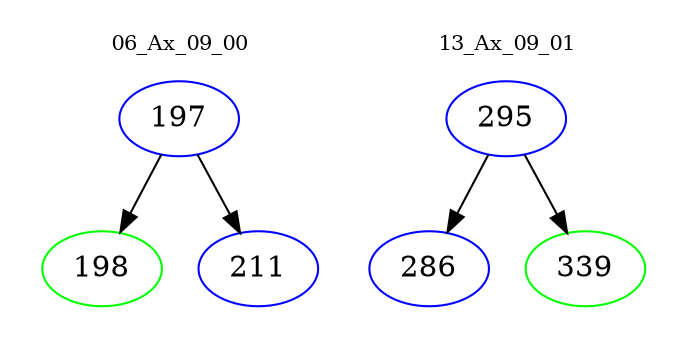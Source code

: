 digraph{
subgraph cluster_0 {
color = white
label = "06_Ax_09_00";
fontsize=10;
T0_197 [label="197", color="blue"]
T0_197 -> T0_198 [color="black"]
T0_198 [label="198", color="green"]
T0_197 -> T0_211 [color="black"]
T0_211 [label="211", color="blue"]
}
subgraph cluster_1 {
color = white
label = "13_Ax_09_01";
fontsize=10;
T1_295 [label="295", color="blue"]
T1_295 -> T1_286 [color="black"]
T1_286 [label="286", color="blue"]
T1_295 -> T1_339 [color="black"]
T1_339 [label="339", color="green"]
}
}
